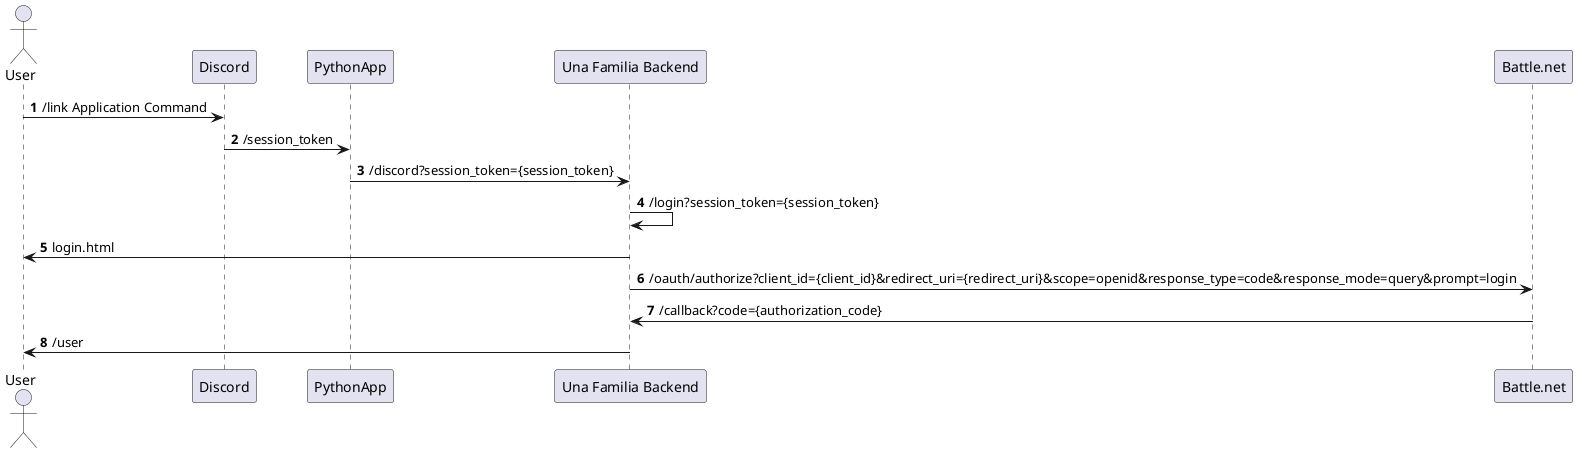 @startuml
'https://plantuml.com/sequence-diagram
autonumber
actor User as user
participant Discord as disc
participant PythonApp as python
participant "Una Familia Backend" as bot
participant Battle.net as bnet

user -> disc: /link Application Command
disc -> python: /session_token
python -> bot: /discord?session_token={session_token}
bot -> bot: /login?session_token={session_token}
bot -> user: login.html
bot -> bnet: /oauth/authorize?client_id={client_id}&redirect_uri={redirect_uri}&scope=openid&response_type=code&response_mode=query&prompt=login
bnet -> bot: /callback?code={authorization_code}
bot -> user: /user
@enduml
